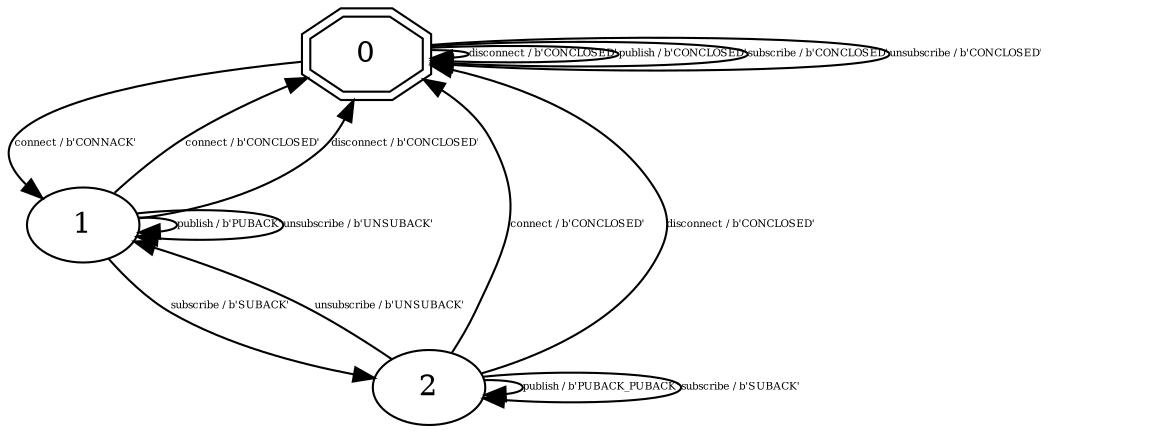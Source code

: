 digraph "Automata" {
"0" [shape=doubleoctagon, style=filled, fillcolor=white, URL="0"];
"1" [shape=ellipse, style=filled, fillcolor=white, URL="1"];
"2" [shape=ellipse, style=filled, fillcolor=white, URL="2"];
"0" -> "1" [fontsize=5, label="connect / b'CONNACK'", URL="t0"];
"0" -> "0" [fontsize=5, label="disconnect / b'CONCLOSED'", URL="t1"];
"0" -> "0" [fontsize=5, label="publish / b'CONCLOSED'", URL="t2"];
"0" -> "0" [fontsize=5, label="subscribe / b'CONCLOSED'", URL="t3"];
"0" -> "0" [fontsize=5, label="unsubscribe / b'CONCLOSED'", URL="t4"];
"1" -> "0" [fontsize=5, label="connect / b'CONCLOSED'", URL="t5"];
"1" -> "0" [fontsize=5, label="disconnect / b'CONCLOSED'", URL="t6"];
"1" -> "1" [fontsize=5, label="publish / b'PUBACK'", URL="t7"];
"1" -> "2" [fontsize=5, label="subscribe / b'SUBACK'", URL="t8"];
"1" -> "1" [fontsize=5, label="unsubscribe / b'UNSUBACK'", URL="t9"];
"2" -> "0" [fontsize=5, label="connect / b'CONCLOSED'", URL="t10"];
"2" -> "0" [fontsize=5, label="disconnect / b'CONCLOSED'", URL="t11"];
"2" -> "2" [fontsize=5, label="publish / b'PUBACK_PUBACK'", URL="t12"];
"2" -> "2" [fontsize=5, label="subscribe / b'SUBACK'", URL="t13"];
"2" -> "1" [fontsize=5, label="unsubscribe / b'UNSUBACK'", URL="t14"];
}